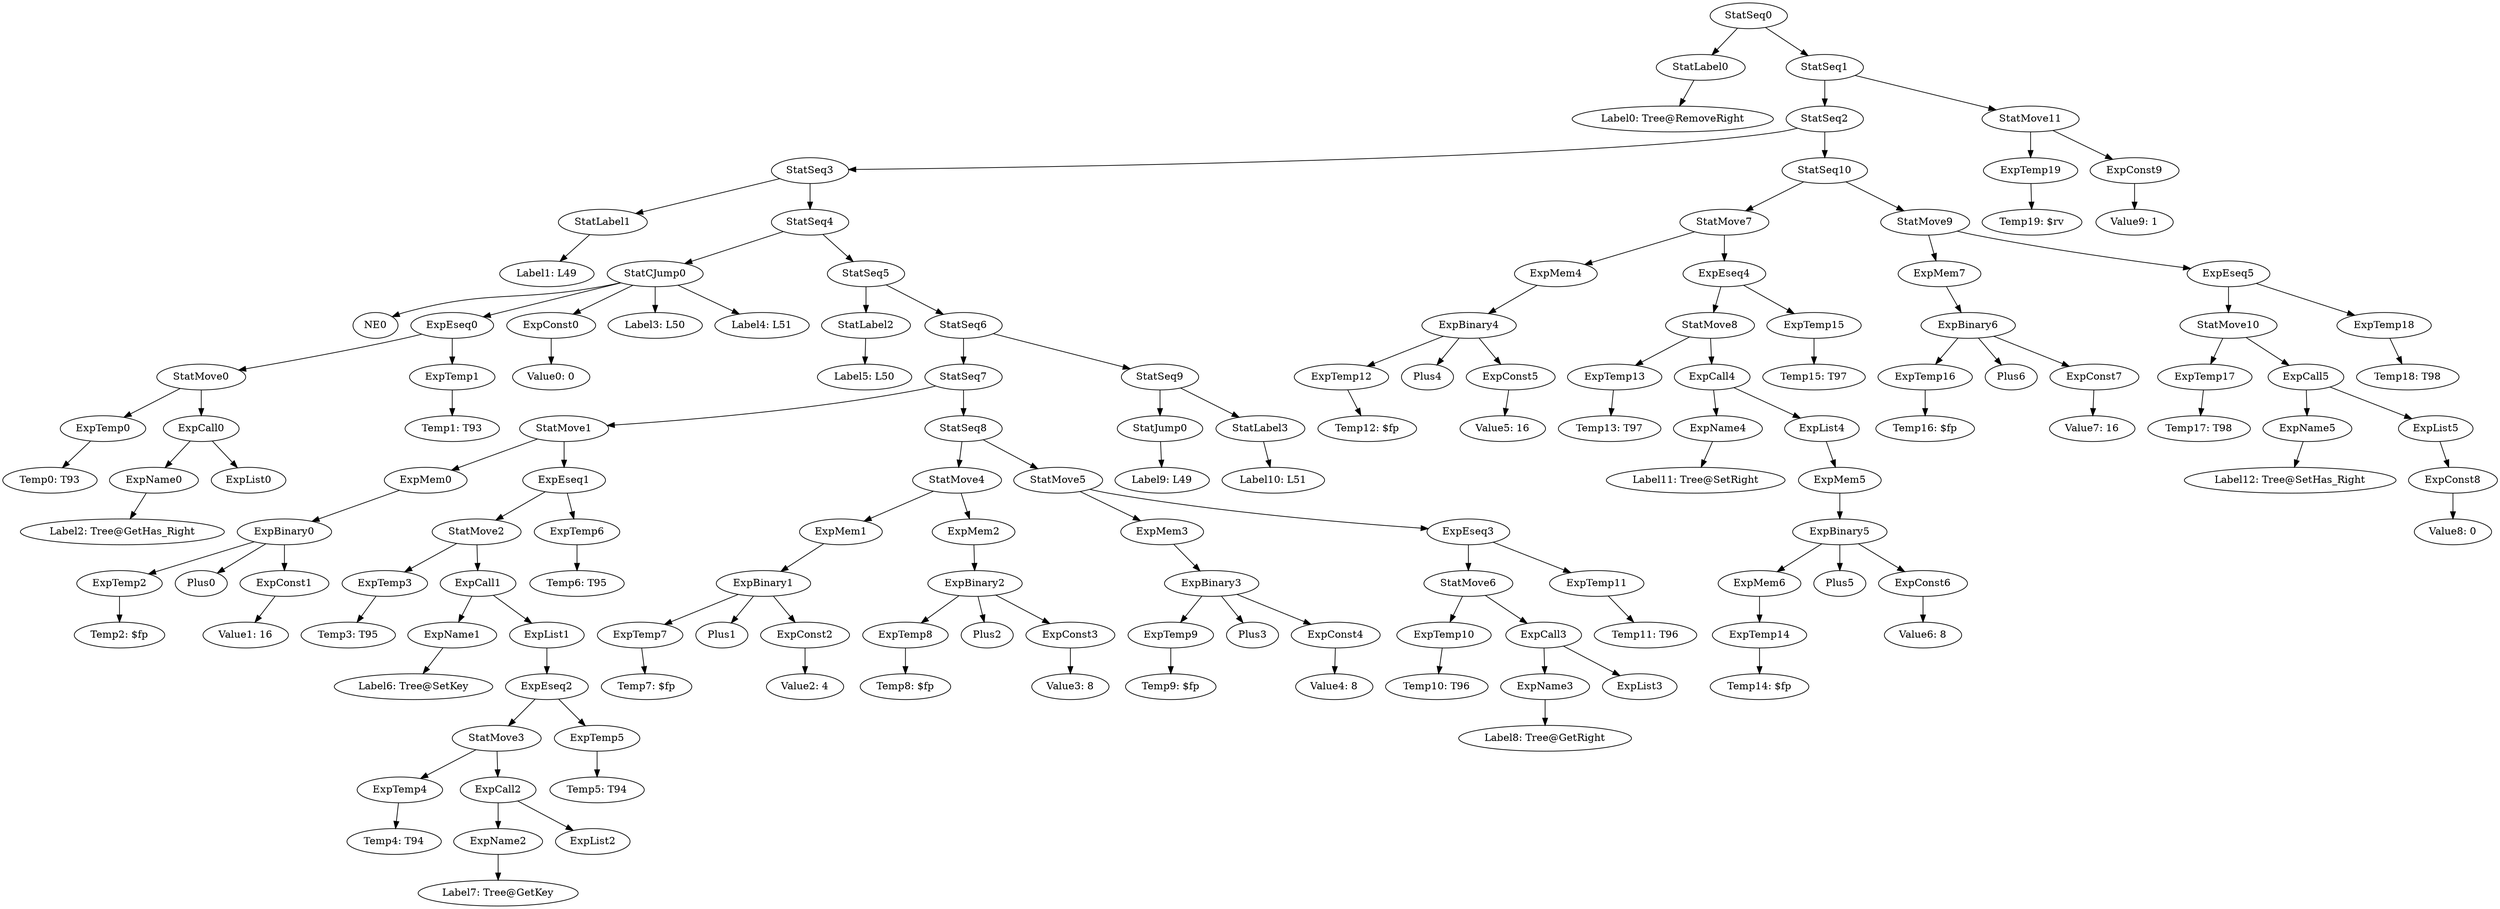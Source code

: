 digraph {
	ordering = out;
	StatSeq1 -> StatSeq2;
	StatSeq1 -> StatMove11;
	ExpEseq5 -> StatMove10;
	ExpEseq5 -> ExpTemp18;
	StatMove11 -> ExpTemp19;
	StatMove11 -> ExpConst9;
	ExpList5 -> ExpConst8;
	ExpCall5 -> ExpName5;
	ExpCall5 -> ExpList5;
	ExpTemp17 -> "Temp17: T98";
	StatMove9 -> ExpMem7;
	StatMove9 -> ExpEseq5;
	ExpConst7 -> "Value7: 16";
	ExpBinary6 -> ExpTemp16;
	ExpBinary6 -> Plus6;
	ExpBinary6 -> ExpConst7;
	ExpTemp16 -> "Temp16: $fp";
	ExpConst9 -> "Value9: 1";
	ExpBinary5 -> ExpMem6;
	ExpBinary5 -> Plus5;
	ExpBinary5 -> ExpConst6;
	ExpMem6 -> ExpTemp14;
	ExpTemp14 -> "Temp14: $fp";
	ExpTemp13 -> "Temp13: T97";
	StatMove7 -> ExpMem4;
	StatMove7 -> ExpEseq4;
	ExpName4 -> "Label11: Tree@SetRight";
	ExpMem4 -> ExpBinary4;
	StatSeq2 -> StatSeq3;
	StatSeq2 -> StatSeq10;
	StatSeq6 -> StatSeq7;
	StatSeq6 -> StatSeq9;
	ExpTemp10 -> "Temp10: T96";
	ExpConst5 -> "Value5: 16";
	StatMove5 -> ExpMem3;
	StatMove5 -> ExpEseq3;
	ExpMem3 -> ExpBinary3;
	ExpConst8 -> "Value8: 0";
	StatLabel3 -> "Label10: L51";
	ExpConst4 -> "Value4: 8";
	ExpMem0 -> ExpBinary0;
	StatMove4 -> ExpMem1;
	StatMove4 -> ExpMem2;
	ExpList4 -> ExpMem5;
	ExpBinary0 -> ExpTemp2;
	ExpBinary0 -> Plus0;
	ExpBinary0 -> ExpConst1;
	ExpTemp19 -> "Temp19: $rv";
	StatMove2 -> ExpTemp3;
	StatMove2 -> ExpCall1;
	ExpTemp2 -> "Temp2: $fp";
	StatSeq5 -> StatLabel2;
	StatSeq5 -> StatSeq6;
	StatMove1 -> ExpMem0;
	StatMove1 -> ExpEseq1;
	StatCJump0 -> NE0;
	StatCJump0 -> ExpEseq0;
	StatCJump0 -> ExpConst0;
	StatCJump0 -> "Label3: L50";
	StatCJump0 -> "Label4: L51";
	ExpTemp18 -> "Temp18: T98";
	ExpTemp8 -> "Temp8: $fp";
	ExpCall4 -> ExpName4;
	ExpCall4 -> ExpList4;
	StatLabel2 -> "Label5: L50";
	ExpBinary4 -> ExpTemp12;
	ExpBinary4 -> Plus4;
	ExpBinary4 -> ExpConst5;
	ExpConst0 -> "Value0: 0";
	ExpTemp1 -> "Temp1: T93";
	ExpTemp11 -> "Temp11: T96";
	StatSeq0 -> StatLabel0;
	StatSeq0 -> StatSeq1;
	ExpTemp5 -> "Temp5: T94";
	ExpConst1 -> "Value1: 16";
	StatLabel1 -> "Label1: L49";
	StatSeq4 -> StatCJump0;
	StatSeq4 -> StatSeq5;
	StatSeq9 -> StatJump0;
	StatSeq9 -> StatLabel3;
	ExpCall0 -> ExpName0;
	ExpCall0 -> ExpList0;
	ExpTemp12 -> "Temp12: $fp";
	ExpMem2 -> ExpBinary2;
	ExpEseq0 -> StatMove0;
	ExpEseq0 -> ExpTemp1;
	ExpTemp3 -> "Temp3: T95";
	StatSeq8 -> StatMove4;
	StatSeq8 -> StatMove5;
	ExpName2 -> "Label7: Tree@GetKey";
	StatSeq7 -> StatMove1;
	StatSeq7 -> StatSeq8;
	ExpMem7 -> ExpBinary6;
	StatSeq3 -> StatLabel1;
	StatSeq3 -> StatSeq4;
	StatMove8 -> ExpTemp13;
	StatMove8 -> ExpCall4;
	StatMove0 -> ExpTemp0;
	StatMove0 -> ExpCall0;
	ExpName5 -> "Label12: Tree@SetHas_Right";
	ExpName0 -> "Label2: Tree@GetHas_Right";
	StatSeq10 -> StatMove7;
	StatSeq10 -> StatMove9;
	ExpTemp15 -> "Temp15: T97";
	ExpEseq1 -> StatMove2;
	ExpEseq1 -> ExpTemp6;
	ExpName1 -> "Label6: Tree@SetKey";
	StatJump0 -> "Label9: L49";
	ExpCall1 -> ExpName1;
	ExpCall1 -> ExpList1;
	ExpTemp4 -> "Temp4: T94";
	ExpEseq3 -> StatMove6;
	ExpEseq3 -> ExpTemp11;
	ExpTemp0 -> "Temp0: T93";
	ExpTemp7 -> "Temp7: $fp";
	StatMove3 -> ExpTemp4;
	StatMove3 -> ExpCall2;
	StatMove10 -> ExpTemp17;
	StatMove10 -> ExpCall5;
	ExpEseq4 -> StatMove8;
	ExpEseq4 -> ExpTemp15;
	ExpCall2 -> ExpName2;
	ExpCall2 -> ExpList2;
	ExpName3 -> "Label8: Tree@GetRight";
	ExpEseq2 -> StatMove3;
	ExpEseq2 -> ExpTemp5;
	StatMove6 -> ExpTemp10;
	StatMove6 -> ExpCall3;
	ExpTemp6 -> "Temp6: T95";
	ExpCall3 -> ExpName3;
	ExpCall3 -> ExpList3;
	ExpList1 -> ExpEseq2;
	ExpBinary1 -> ExpTemp7;
	ExpBinary1 -> Plus1;
	ExpBinary1 -> ExpConst2;
	ExpConst6 -> "Value6: 8";
	ExpMem1 -> ExpBinary1;
	ExpMem5 -> ExpBinary5;
	StatLabel0 -> "Label0: Tree@RemoveRight";
	ExpBinary2 -> ExpTemp8;
	ExpBinary2 -> Plus2;
	ExpBinary2 -> ExpConst3;
	ExpConst3 -> "Value3: 8";
	ExpTemp9 -> "Temp9: $fp";
	ExpConst2 -> "Value2: 4";
	ExpBinary3 -> ExpTemp9;
	ExpBinary3 -> Plus3;
	ExpBinary3 -> ExpConst4;
}

